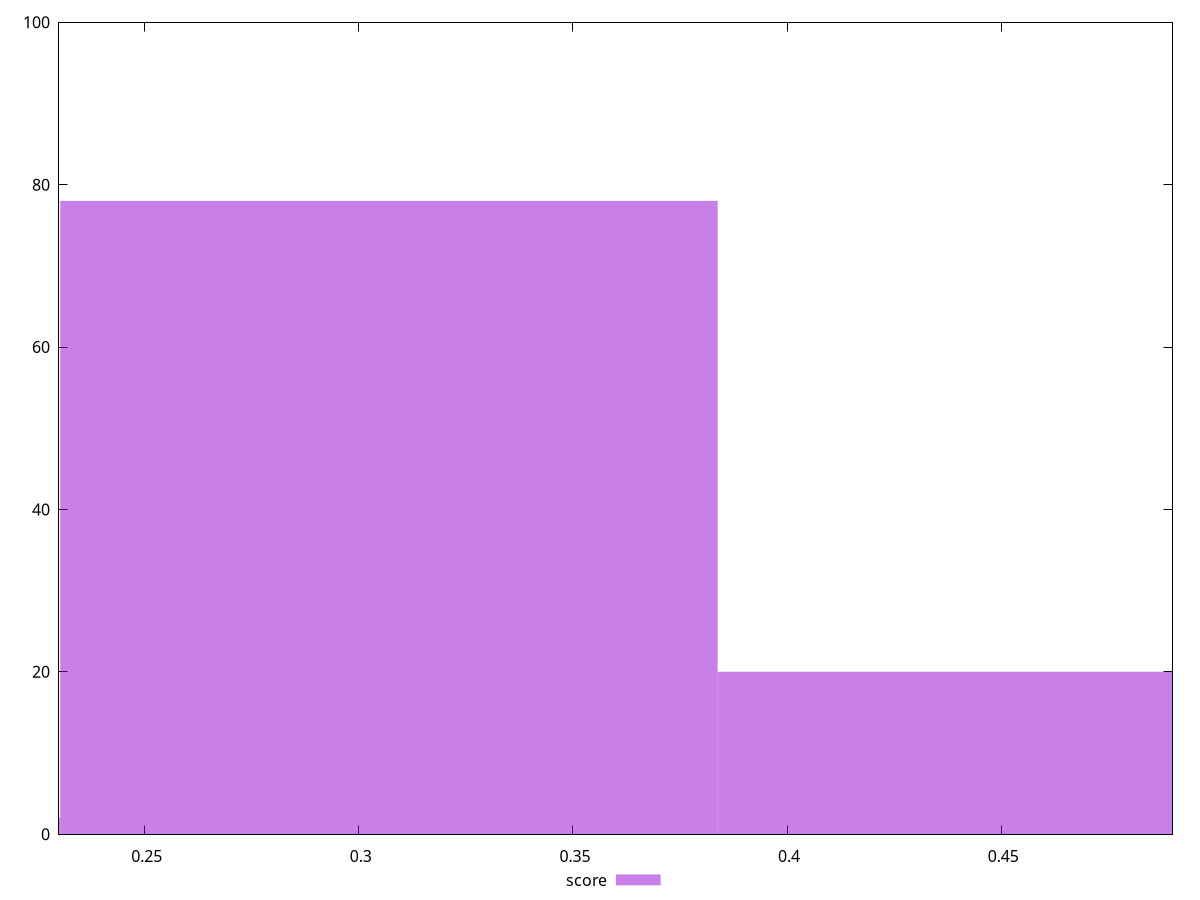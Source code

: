 reset

$score <<EOF
0.15351752393310777 2
0.30703504786621555 78
0.4605525717993233 20
EOF

set key outside below
set boxwidth 0.15351752393310777
set xrange [0.23:0.49]
set yrange [0:100]
set trange [0:100]
set style fill transparent solid 0.5 noborder
set terminal svg size 640, 490 enhanced background rgb 'white'
set output "report_00013_2021-02-09T12-04-24.940Z/uses-text-compression/samples/pages+cached+noadtech/score/histogram.svg"

plot $score title "score" with boxes

reset
